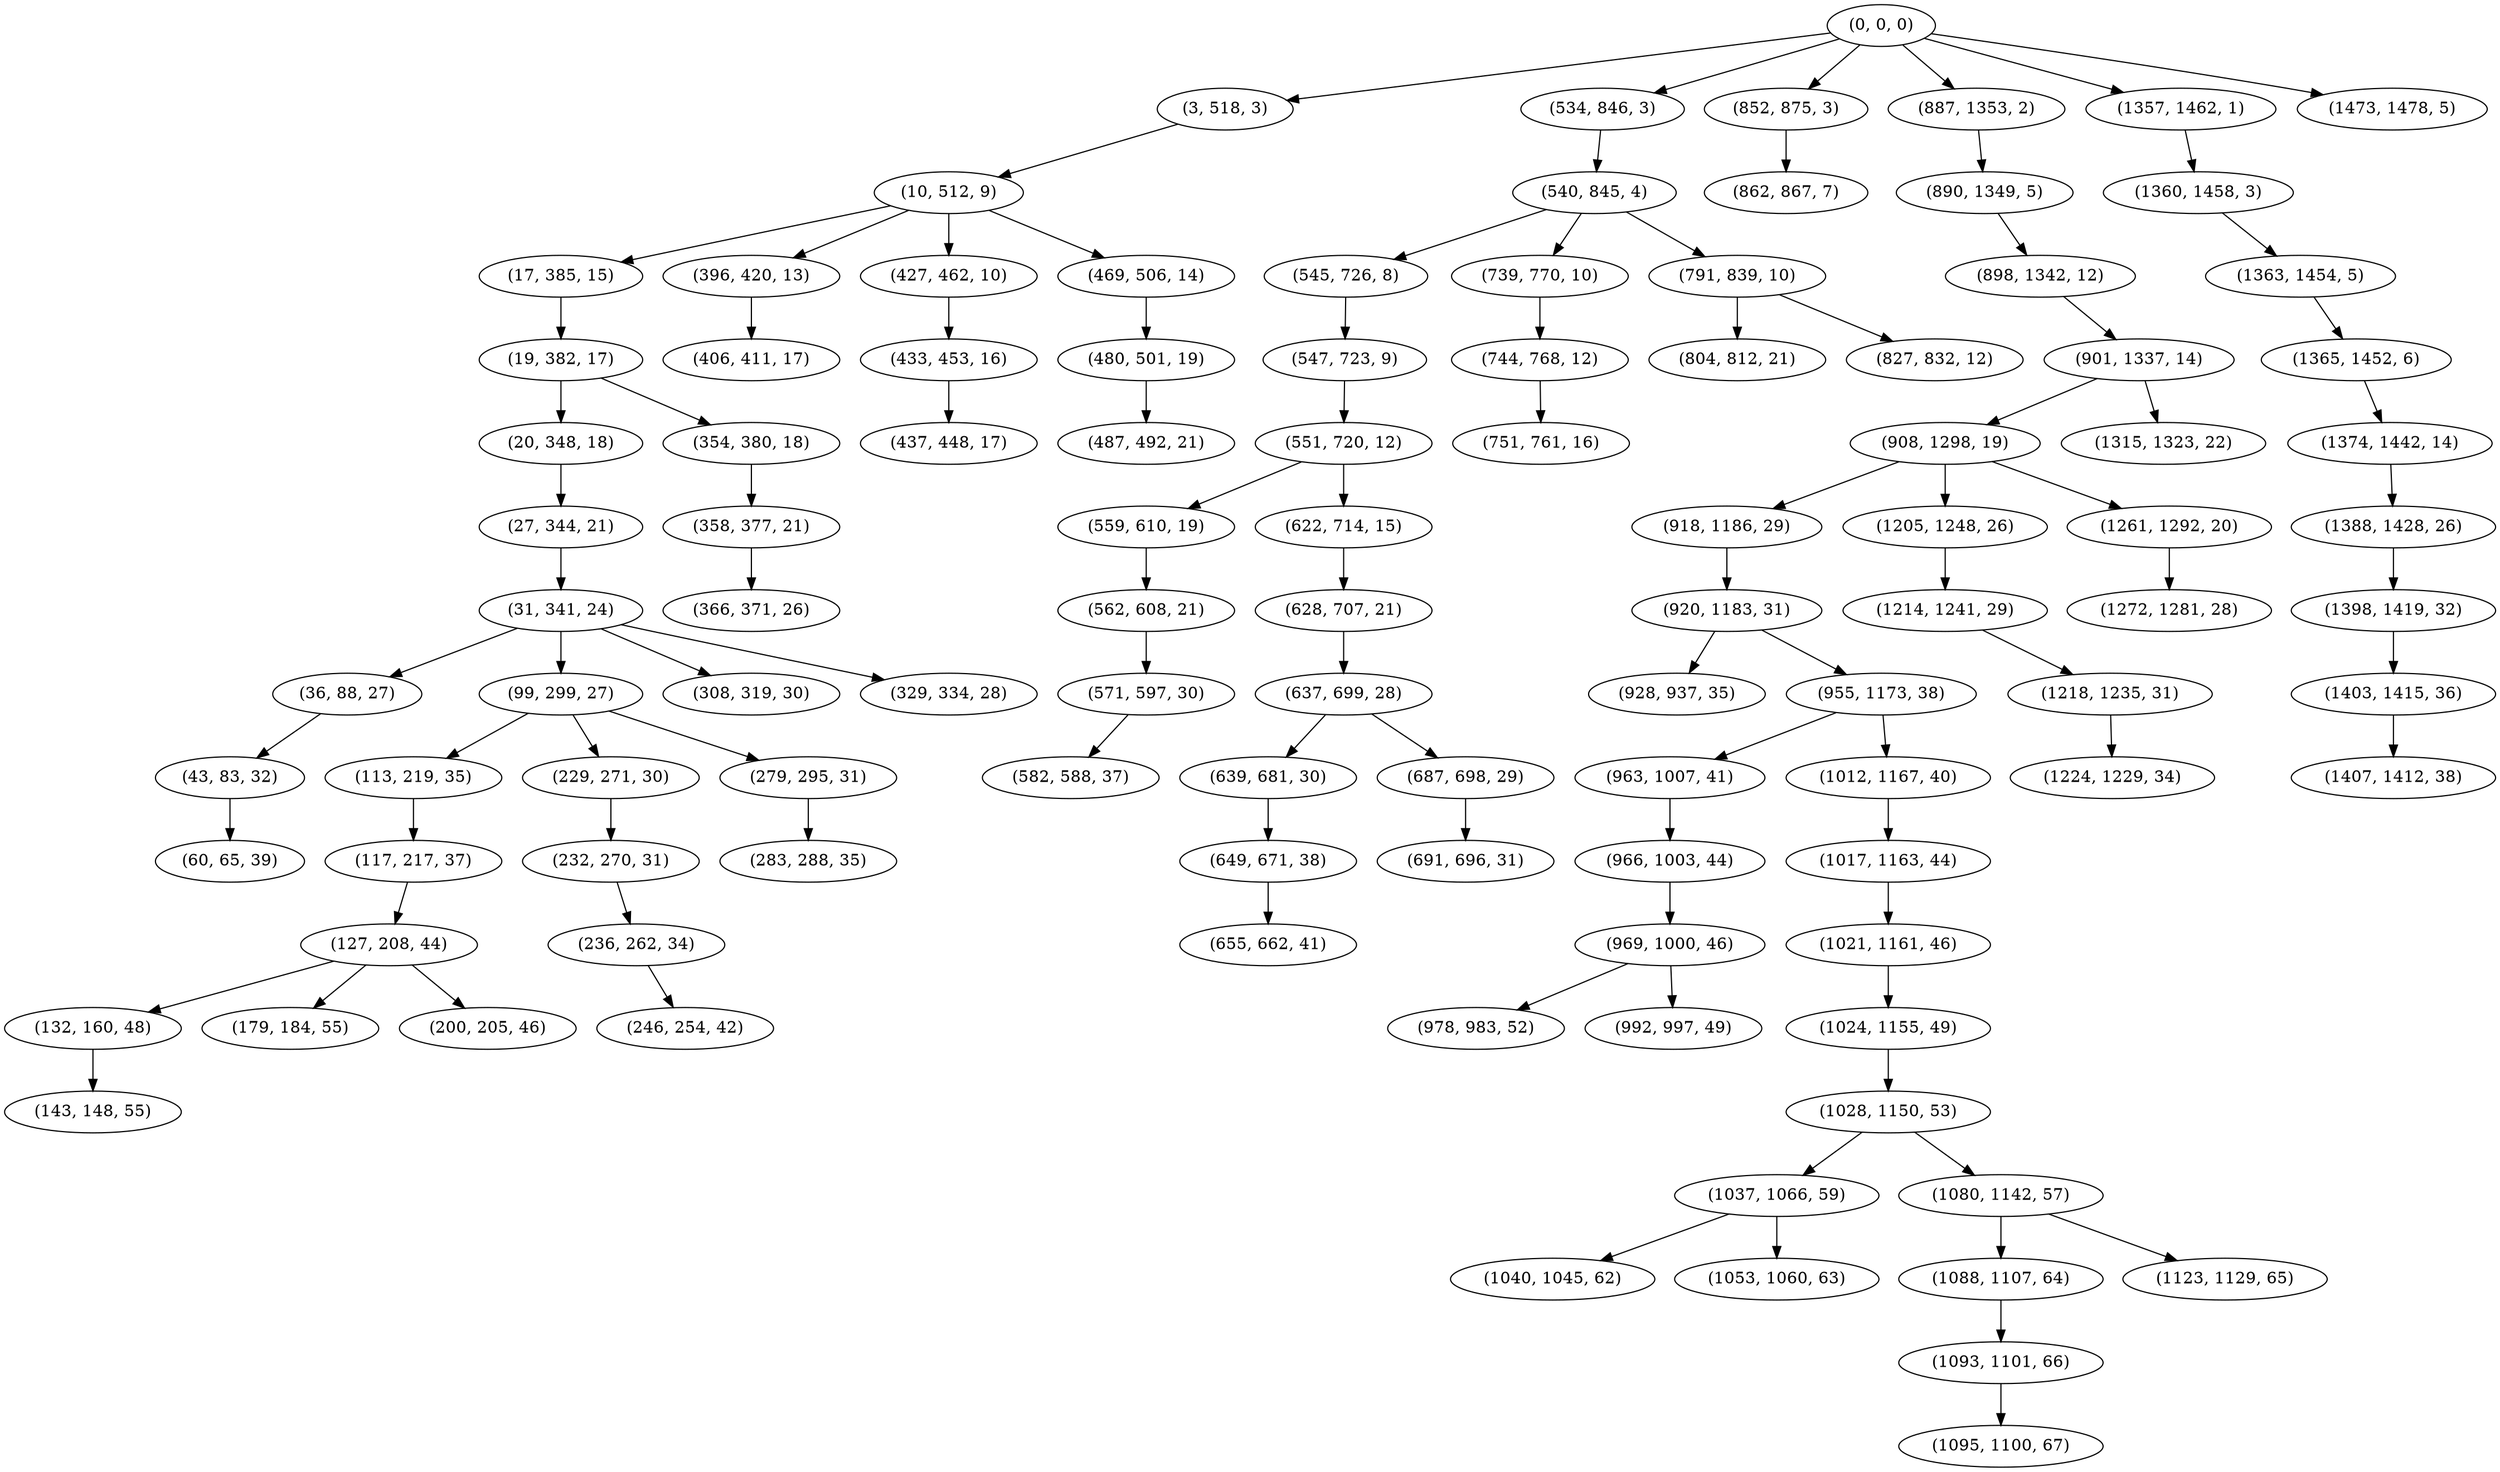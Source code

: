 digraph tree {
    "(0, 0, 0)";
    "(3, 518, 3)";
    "(10, 512, 9)";
    "(17, 385, 15)";
    "(19, 382, 17)";
    "(20, 348, 18)";
    "(27, 344, 21)";
    "(31, 341, 24)";
    "(36, 88, 27)";
    "(43, 83, 32)";
    "(60, 65, 39)";
    "(99, 299, 27)";
    "(113, 219, 35)";
    "(117, 217, 37)";
    "(127, 208, 44)";
    "(132, 160, 48)";
    "(143, 148, 55)";
    "(179, 184, 55)";
    "(200, 205, 46)";
    "(229, 271, 30)";
    "(232, 270, 31)";
    "(236, 262, 34)";
    "(246, 254, 42)";
    "(279, 295, 31)";
    "(283, 288, 35)";
    "(308, 319, 30)";
    "(329, 334, 28)";
    "(354, 380, 18)";
    "(358, 377, 21)";
    "(366, 371, 26)";
    "(396, 420, 13)";
    "(406, 411, 17)";
    "(427, 462, 10)";
    "(433, 453, 16)";
    "(437, 448, 17)";
    "(469, 506, 14)";
    "(480, 501, 19)";
    "(487, 492, 21)";
    "(534, 846, 3)";
    "(540, 845, 4)";
    "(545, 726, 8)";
    "(547, 723, 9)";
    "(551, 720, 12)";
    "(559, 610, 19)";
    "(562, 608, 21)";
    "(571, 597, 30)";
    "(582, 588, 37)";
    "(622, 714, 15)";
    "(628, 707, 21)";
    "(637, 699, 28)";
    "(639, 681, 30)";
    "(649, 671, 38)";
    "(655, 662, 41)";
    "(687, 698, 29)";
    "(691, 696, 31)";
    "(739, 770, 10)";
    "(744, 768, 12)";
    "(751, 761, 16)";
    "(791, 839, 10)";
    "(804, 812, 21)";
    "(827, 832, 12)";
    "(852, 875, 3)";
    "(862, 867, 7)";
    "(887, 1353, 2)";
    "(890, 1349, 5)";
    "(898, 1342, 12)";
    "(901, 1337, 14)";
    "(908, 1298, 19)";
    "(918, 1186, 29)";
    "(920, 1183, 31)";
    "(928, 937, 35)";
    "(955, 1173, 38)";
    "(963, 1007, 41)";
    "(966, 1003, 44)";
    "(969, 1000, 46)";
    "(978, 983, 52)";
    "(992, 997, 49)";
    "(1012, 1167, 40)";
    "(1017, 1163, 44)";
    "(1021, 1161, 46)";
    "(1024, 1155, 49)";
    "(1028, 1150, 53)";
    "(1037, 1066, 59)";
    "(1040, 1045, 62)";
    "(1053, 1060, 63)";
    "(1080, 1142, 57)";
    "(1088, 1107, 64)";
    "(1093, 1101, 66)";
    "(1095, 1100, 67)";
    "(1123, 1129, 65)";
    "(1205, 1248, 26)";
    "(1214, 1241, 29)";
    "(1218, 1235, 31)";
    "(1224, 1229, 34)";
    "(1261, 1292, 20)";
    "(1272, 1281, 28)";
    "(1315, 1323, 22)";
    "(1357, 1462, 1)";
    "(1360, 1458, 3)";
    "(1363, 1454, 5)";
    "(1365, 1452, 6)";
    "(1374, 1442, 14)";
    "(1388, 1428, 26)";
    "(1398, 1419, 32)";
    "(1403, 1415, 36)";
    "(1407, 1412, 38)";
    "(1473, 1478, 5)";
    "(0, 0, 0)" -> "(3, 518, 3)";
    "(0, 0, 0)" -> "(534, 846, 3)";
    "(0, 0, 0)" -> "(852, 875, 3)";
    "(0, 0, 0)" -> "(887, 1353, 2)";
    "(0, 0, 0)" -> "(1357, 1462, 1)";
    "(0, 0, 0)" -> "(1473, 1478, 5)";
    "(3, 518, 3)" -> "(10, 512, 9)";
    "(10, 512, 9)" -> "(17, 385, 15)";
    "(10, 512, 9)" -> "(396, 420, 13)";
    "(10, 512, 9)" -> "(427, 462, 10)";
    "(10, 512, 9)" -> "(469, 506, 14)";
    "(17, 385, 15)" -> "(19, 382, 17)";
    "(19, 382, 17)" -> "(20, 348, 18)";
    "(19, 382, 17)" -> "(354, 380, 18)";
    "(20, 348, 18)" -> "(27, 344, 21)";
    "(27, 344, 21)" -> "(31, 341, 24)";
    "(31, 341, 24)" -> "(36, 88, 27)";
    "(31, 341, 24)" -> "(99, 299, 27)";
    "(31, 341, 24)" -> "(308, 319, 30)";
    "(31, 341, 24)" -> "(329, 334, 28)";
    "(36, 88, 27)" -> "(43, 83, 32)";
    "(43, 83, 32)" -> "(60, 65, 39)";
    "(99, 299, 27)" -> "(113, 219, 35)";
    "(99, 299, 27)" -> "(229, 271, 30)";
    "(99, 299, 27)" -> "(279, 295, 31)";
    "(113, 219, 35)" -> "(117, 217, 37)";
    "(117, 217, 37)" -> "(127, 208, 44)";
    "(127, 208, 44)" -> "(132, 160, 48)";
    "(127, 208, 44)" -> "(179, 184, 55)";
    "(127, 208, 44)" -> "(200, 205, 46)";
    "(132, 160, 48)" -> "(143, 148, 55)";
    "(229, 271, 30)" -> "(232, 270, 31)";
    "(232, 270, 31)" -> "(236, 262, 34)";
    "(236, 262, 34)" -> "(246, 254, 42)";
    "(279, 295, 31)" -> "(283, 288, 35)";
    "(354, 380, 18)" -> "(358, 377, 21)";
    "(358, 377, 21)" -> "(366, 371, 26)";
    "(396, 420, 13)" -> "(406, 411, 17)";
    "(427, 462, 10)" -> "(433, 453, 16)";
    "(433, 453, 16)" -> "(437, 448, 17)";
    "(469, 506, 14)" -> "(480, 501, 19)";
    "(480, 501, 19)" -> "(487, 492, 21)";
    "(534, 846, 3)" -> "(540, 845, 4)";
    "(540, 845, 4)" -> "(545, 726, 8)";
    "(540, 845, 4)" -> "(739, 770, 10)";
    "(540, 845, 4)" -> "(791, 839, 10)";
    "(545, 726, 8)" -> "(547, 723, 9)";
    "(547, 723, 9)" -> "(551, 720, 12)";
    "(551, 720, 12)" -> "(559, 610, 19)";
    "(551, 720, 12)" -> "(622, 714, 15)";
    "(559, 610, 19)" -> "(562, 608, 21)";
    "(562, 608, 21)" -> "(571, 597, 30)";
    "(571, 597, 30)" -> "(582, 588, 37)";
    "(622, 714, 15)" -> "(628, 707, 21)";
    "(628, 707, 21)" -> "(637, 699, 28)";
    "(637, 699, 28)" -> "(639, 681, 30)";
    "(637, 699, 28)" -> "(687, 698, 29)";
    "(639, 681, 30)" -> "(649, 671, 38)";
    "(649, 671, 38)" -> "(655, 662, 41)";
    "(687, 698, 29)" -> "(691, 696, 31)";
    "(739, 770, 10)" -> "(744, 768, 12)";
    "(744, 768, 12)" -> "(751, 761, 16)";
    "(791, 839, 10)" -> "(804, 812, 21)";
    "(791, 839, 10)" -> "(827, 832, 12)";
    "(852, 875, 3)" -> "(862, 867, 7)";
    "(887, 1353, 2)" -> "(890, 1349, 5)";
    "(890, 1349, 5)" -> "(898, 1342, 12)";
    "(898, 1342, 12)" -> "(901, 1337, 14)";
    "(901, 1337, 14)" -> "(908, 1298, 19)";
    "(901, 1337, 14)" -> "(1315, 1323, 22)";
    "(908, 1298, 19)" -> "(918, 1186, 29)";
    "(908, 1298, 19)" -> "(1205, 1248, 26)";
    "(908, 1298, 19)" -> "(1261, 1292, 20)";
    "(918, 1186, 29)" -> "(920, 1183, 31)";
    "(920, 1183, 31)" -> "(928, 937, 35)";
    "(920, 1183, 31)" -> "(955, 1173, 38)";
    "(955, 1173, 38)" -> "(963, 1007, 41)";
    "(955, 1173, 38)" -> "(1012, 1167, 40)";
    "(963, 1007, 41)" -> "(966, 1003, 44)";
    "(966, 1003, 44)" -> "(969, 1000, 46)";
    "(969, 1000, 46)" -> "(978, 983, 52)";
    "(969, 1000, 46)" -> "(992, 997, 49)";
    "(1012, 1167, 40)" -> "(1017, 1163, 44)";
    "(1017, 1163, 44)" -> "(1021, 1161, 46)";
    "(1021, 1161, 46)" -> "(1024, 1155, 49)";
    "(1024, 1155, 49)" -> "(1028, 1150, 53)";
    "(1028, 1150, 53)" -> "(1037, 1066, 59)";
    "(1028, 1150, 53)" -> "(1080, 1142, 57)";
    "(1037, 1066, 59)" -> "(1040, 1045, 62)";
    "(1037, 1066, 59)" -> "(1053, 1060, 63)";
    "(1080, 1142, 57)" -> "(1088, 1107, 64)";
    "(1080, 1142, 57)" -> "(1123, 1129, 65)";
    "(1088, 1107, 64)" -> "(1093, 1101, 66)";
    "(1093, 1101, 66)" -> "(1095, 1100, 67)";
    "(1205, 1248, 26)" -> "(1214, 1241, 29)";
    "(1214, 1241, 29)" -> "(1218, 1235, 31)";
    "(1218, 1235, 31)" -> "(1224, 1229, 34)";
    "(1261, 1292, 20)" -> "(1272, 1281, 28)";
    "(1357, 1462, 1)" -> "(1360, 1458, 3)";
    "(1360, 1458, 3)" -> "(1363, 1454, 5)";
    "(1363, 1454, 5)" -> "(1365, 1452, 6)";
    "(1365, 1452, 6)" -> "(1374, 1442, 14)";
    "(1374, 1442, 14)" -> "(1388, 1428, 26)";
    "(1388, 1428, 26)" -> "(1398, 1419, 32)";
    "(1398, 1419, 32)" -> "(1403, 1415, 36)";
    "(1403, 1415, 36)" -> "(1407, 1412, 38)";
}
